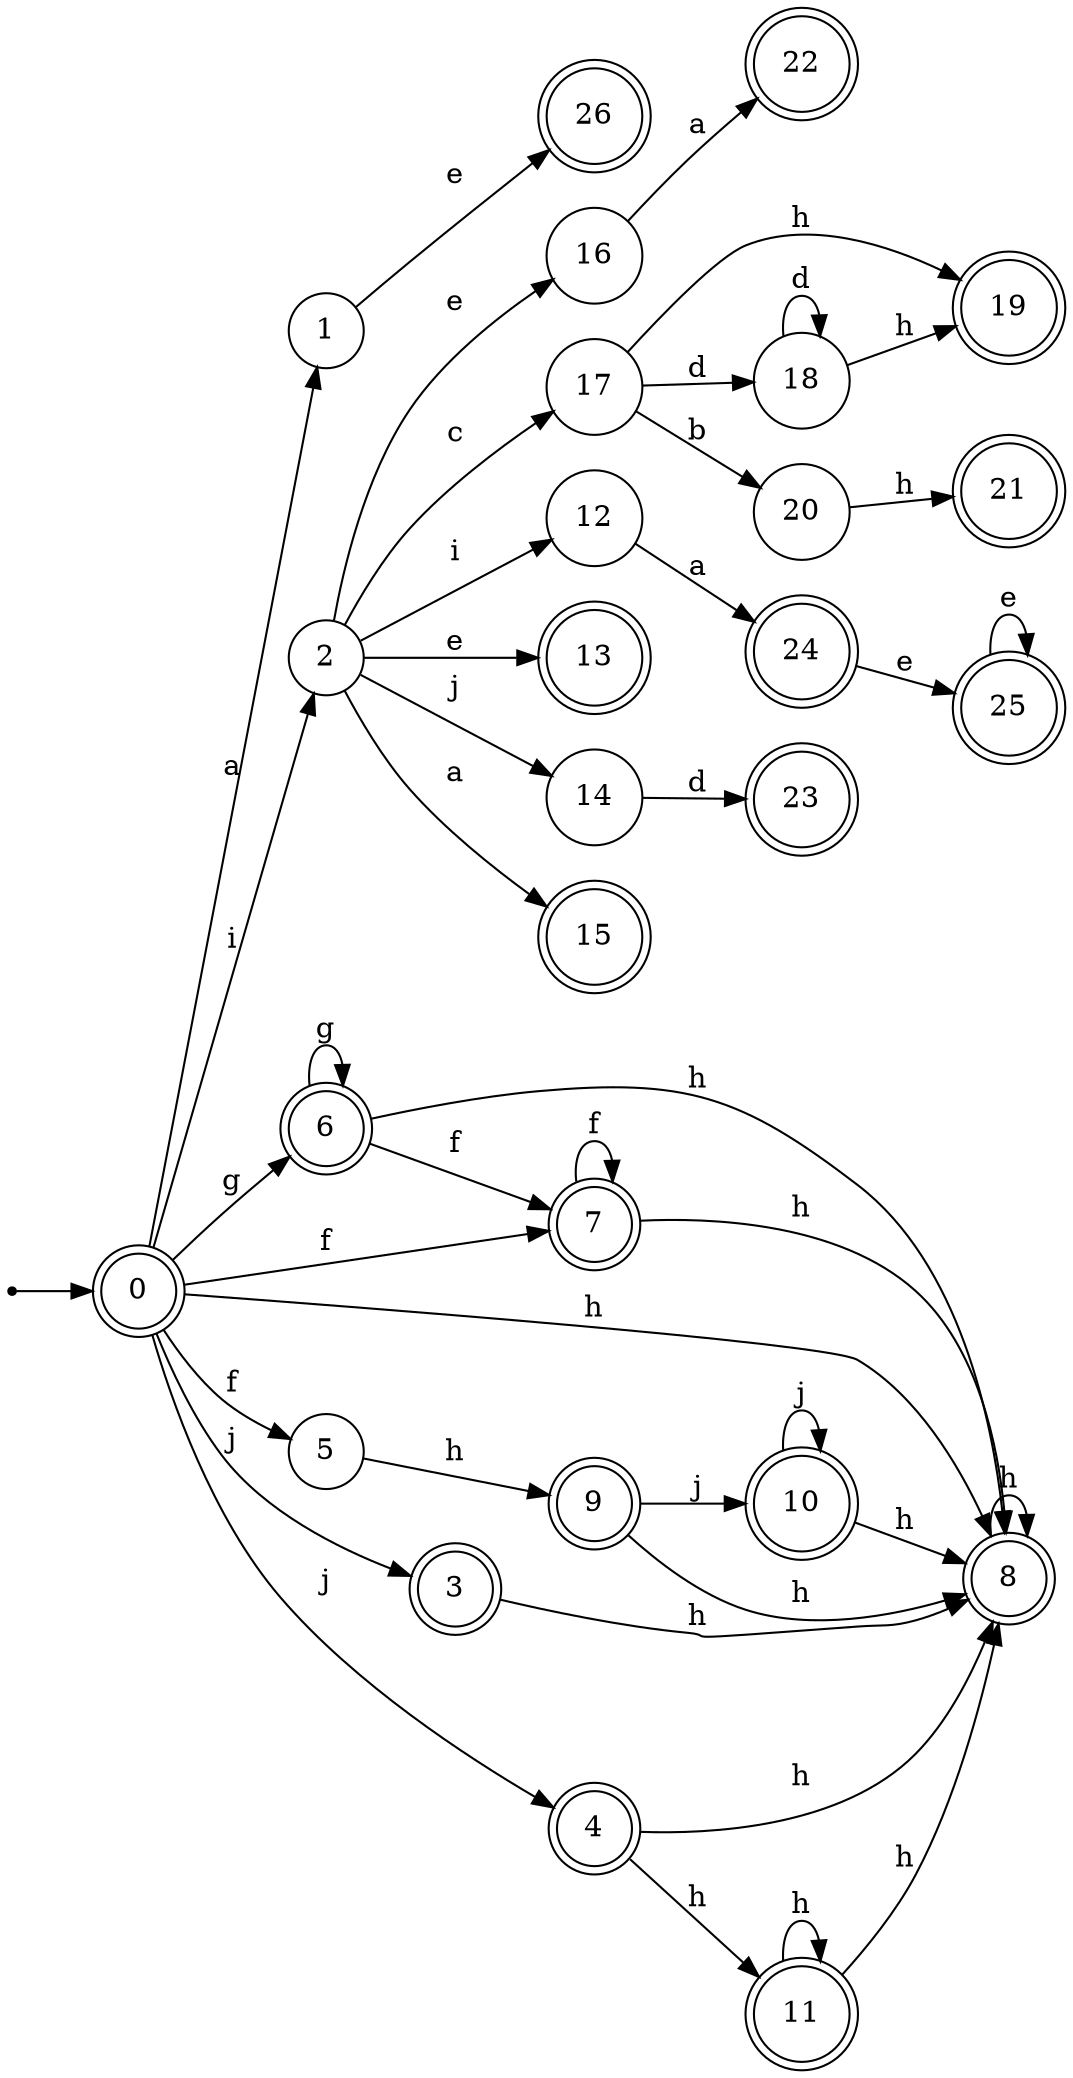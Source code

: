 digraph finite_state_machine {
rankdir=LR;
size="20,20";
node [shape = point]; "dummy0"
node [shape = doublecircle]; "0";"dummy0" -> "0";
node [shape = circle]; "1";
node [shape = circle]; "2";
node [shape = doublecircle]; "3";node [shape = doublecircle]; "4";node [shape = circle]; "5";
node [shape = doublecircle]; "6";node [shape = doublecircle]; "7";node [shape = doublecircle]; "8";node [shape = doublecircle]; "9";node [shape = doublecircle]; "10";node [shape = doublecircle]; "11";node [shape = circle]; "12";
node [shape = doublecircle]; "13";node [shape = circle]; "14";
node [shape = doublecircle]; "15";node [shape = circle]; "16";
node [shape = circle]; "17";
node [shape = circle]; "18";
node [shape = doublecircle]; "19";node [shape = circle]; "20";
node [shape = doublecircle]; "21";node [shape = doublecircle]; "22";node [shape = doublecircle]; "23";node [shape = doublecircle]; "24";node [shape = doublecircle]; "25";node [shape = doublecircle]; "26";"0" -> "1" [label = "a"];
 "0" -> "2" [label = "i"];
 "0" -> "3" [label = "j"];
 "0" -> "4" [label = "j"];
 "0" -> "5" [label = "f"];
 "0" -> "7" [label = "f"];
 "0" -> "6" [label = "g"];
 "0" -> "8" [label = "h"];
 "8" -> "8" [label = "h"];
 "7" -> "7" [label = "f"];
 "7" -> "8" [label = "h"];
 "6" -> "6" [label = "g"];
 "6" -> "7" [label = "f"];
 "6" -> "8" [label = "h"];
 "5" -> "9" [label = "h"];
 "9" -> "10" [label = "j"];
 "9" -> "8" [label = "h"];
 "10" -> "10" [label = "j"];
 "10" -> "8" [label = "h"];
 "4" -> "8" [label = "h"];
 "4" -> "11" [label = "h"];
 "11" -> "8" [label = "h"];
 "11" -> "11" [label = "h"];
 "3" -> "8" [label = "h"];
 "2" -> "12" [label = "i"];
 "2" -> "16" [label = "e"];
 "2" -> "13" [label = "e"];
 "2" -> "14" [label = "j"];
 "2" -> "15" [label = "a"];
 "2" -> "17" [label = "c"];
 "17" -> "18" [label = "d"];
 "17" -> "19" [label = "h"];
 "17" -> "20" [label = "b"];
 "20" -> "21" [label = "h"];
 "18" -> "18" [label = "d"];
 "18" -> "19" [label = "h"];
 "16" -> "22" [label = "a"];
 "14" -> "23" [label = "d"];
 "12" -> "24" [label = "a"];
 "24" -> "25" [label = "e"];
 "25" -> "25" [label = "e"];
 "1" -> "26" [label = "e"];
 }
